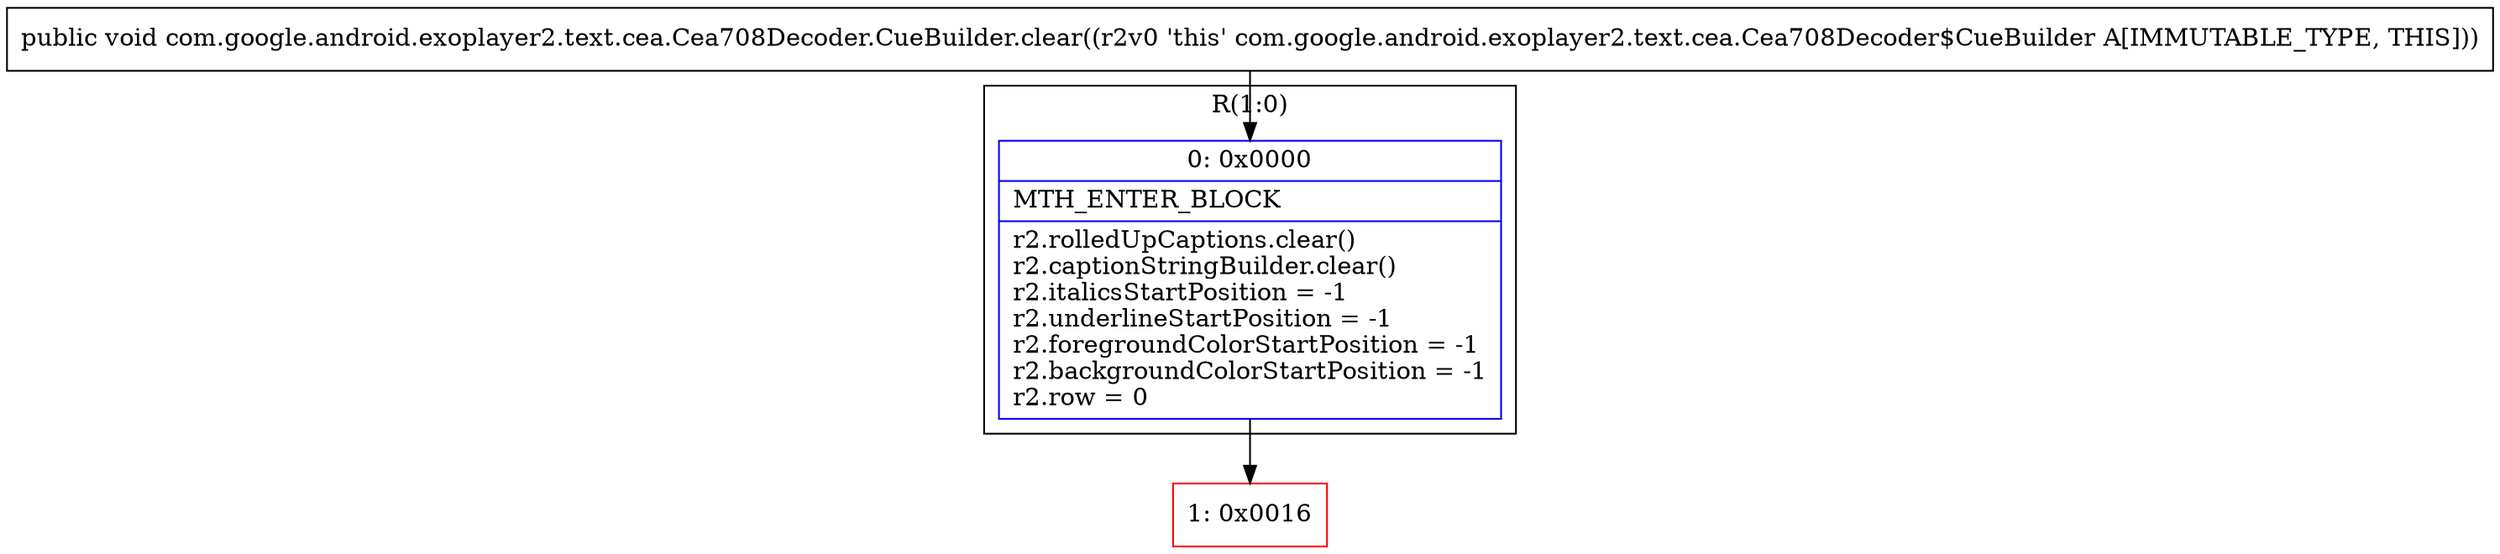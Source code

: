 digraph "CFG forcom.google.android.exoplayer2.text.cea.Cea708Decoder.CueBuilder.clear()V" {
subgraph cluster_Region_1408430050 {
label = "R(1:0)";
node [shape=record,color=blue];
Node_0 [shape=record,label="{0\:\ 0x0000|MTH_ENTER_BLOCK\l|r2.rolledUpCaptions.clear()\lr2.captionStringBuilder.clear()\lr2.italicsStartPosition = \-1\lr2.underlineStartPosition = \-1\lr2.foregroundColorStartPosition = \-1\lr2.backgroundColorStartPosition = \-1\lr2.row = 0\l}"];
}
Node_1 [shape=record,color=red,label="{1\:\ 0x0016}"];
MethodNode[shape=record,label="{public void com.google.android.exoplayer2.text.cea.Cea708Decoder.CueBuilder.clear((r2v0 'this' com.google.android.exoplayer2.text.cea.Cea708Decoder$CueBuilder A[IMMUTABLE_TYPE, THIS])) }"];
MethodNode -> Node_0;
Node_0 -> Node_1;
}

